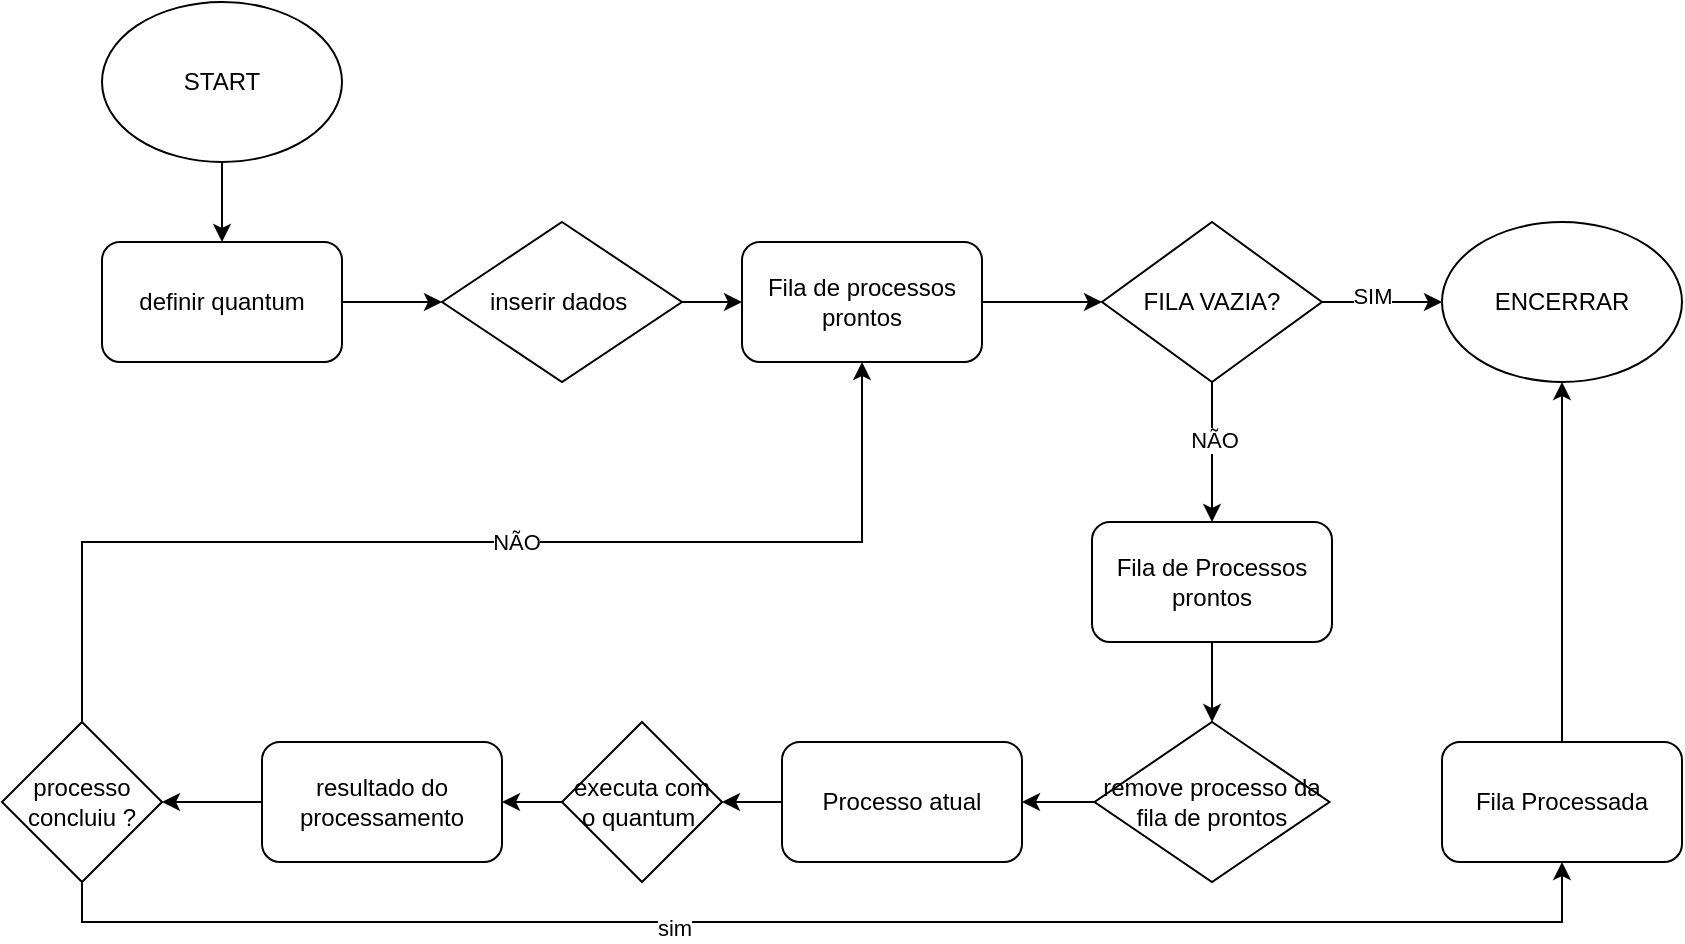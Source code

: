 <mxfile version="24.5.5" type="device">
  <diagram name="Page-1" id="CBuR2NEDtOzpSzhoBUt1">
    <mxGraphModel dx="1035" dy="-299" grid="1" gridSize="10" guides="1" tooltips="1" connect="1" arrows="1" fold="1" page="0" pageScale="1" pageWidth="850" pageHeight="1100" math="0" shadow="0">
      <root>
        <mxCell id="0" />
        <mxCell id="1" parent="0" />
        <mxCell id="8mKQV_wl9Qt5RqTSCXE4-2" style="edgeStyle=orthogonalEdgeStyle;rounded=0;orthogonalLoop=1;jettySize=auto;html=1;exitX=0.5;exitY=1;exitDx=0;exitDy=0;" edge="1" parent="1" source="8mKQV_wl9Qt5RqTSCXE4-1" target="8mKQV_wl9Qt5RqTSCXE4-3">
          <mxGeometry relative="1" as="geometry">
            <mxPoint x="300" y="950" as="targetPoint" />
          </mxGeometry>
        </mxCell>
        <mxCell id="8mKQV_wl9Qt5RqTSCXE4-1" value="START" style="ellipse;whiteSpace=wrap;html=1;" vertex="1" parent="1">
          <mxGeometry x="240" y="800" width="120" height="80" as="geometry" />
        </mxCell>
        <mxCell id="8mKQV_wl9Qt5RqTSCXE4-4" style="edgeStyle=orthogonalEdgeStyle;rounded=0;orthogonalLoop=1;jettySize=auto;html=1;" edge="1" parent="1" source="8mKQV_wl9Qt5RqTSCXE4-3" target="8mKQV_wl9Qt5RqTSCXE4-6">
          <mxGeometry relative="1" as="geometry">
            <mxPoint x="440" y="950" as="targetPoint" />
          </mxGeometry>
        </mxCell>
        <mxCell id="8mKQV_wl9Qt5RqTSCXE4-3" value="definir quantum" style="rounded=1;whiteSpace=wrap;html=1;" vertex="1" parent="1">
          <mxGeometry x="240" y="920" width="120" height="60" as="geometry" />
        </mxCell>
        <mxCell id="8mKQV_wl9Qt5RqTSCXE4-7" style="edgeStyle=orthogonalEdgeStyle;rounded=0;orthogonalLoop=1;jettySize=auto;html=1;exitX=1;exitY=0.5;exitDx=0;exitDy=0;" edge="1" parent="1" source="8mKQV_wl9Qt5RqTSCXE4-6" target="8mKQV_wl9Qt5RqTSCXE4-8">
          <mxGeometry relative="1" as="geometry">
            <mxPoint x="620" y="950" as="targetPoint" />
          </mxGeometry>
        </mxCell>
        <mxCell id="8mKQV_wl9Qt5RqTSCXE4-6" value="inserir dados&amp;nbsp;" style="rhombus;whiteSpace=wrap;html=1;" vertex="1" parent="1">
          <mxGeometry x="410" y="910" width="120" height="80" as="geometry" />
        </mxCell>
        <mxCell id="8mKQV_wl9Qt5RqTSCXE4-9" style="edgeStyle=orthogonalEdgeStyle;rounded=0;orthogonalLoop=1;jettySize=auto;html=1;exitX=1;exitY=0.5;exitDx=0;exitDy=0;" edge="1" parent="1" source="8mKQV_wl9Qt5RqTSCXE4-8" target="8mKQV_wl9Qt5RqTSCXE4-10">
          <mxGeometry relative="1" as="geometry">
            <mxPoint x="750" y="950" as="targetPoint" />
          </mxGeometry>
        </mxCell>
        <mxCell id="8mKQV_wl9Qt5RqTSCXE4-8" value="Fila de processos prontos" style="rounded=1;whiteSpace=wrap;html=1;" vertex="1" parent="1">
          <mxGeometry x="560" y="920" width="120" height="60" as="geometry" />
        </mxCell>
        <mxCell id="8mKQV_wl9Qt5RqTSCXE4-11" style="edgeStyle=orthogonalEdgeStyle;rounded=0;orthogonalLoop=1;jettySize=auto;html=1;exitX=1;exitY=0.5;exitDx=0;exitDy=0;" edge="1" parent="1" source="8mKQV_wl9Qt5RqTSCXE4-10" target="8mKQV_wl9Qt5RqTSCXE4-12">
          <mxGeometry relative="1" as="geometry">
            <mxPoint x="890" y="950" as="targetPoint" />
          </mxGeometry>
        </mxCell>
        <mxCell id="8mKQV_wl9Qt5RqTSCXE4-13" value="SIM" style="edgeLabel;html=1;align=center;verticalAlign=middle;resizable=0;points=[];" vertex="1" connectable="0" parent="8mKQV_wl9Qt5RqTSCXE4-11">
          <mxGeometry x="-0.16" y="3" relative="1" as="geometry">
            <mxPoint as="offset" />
          </mxGeometry>
        </mxCell>
        <mxCell id="8mKQV_wl9Qt5RqTSCXE4-14" style="edgeStyle=orthogonalEdgeStyle;rounded=0;orthogonalLoop=1;jettySize=auto;html=1;exitX=0.5;exitY=1;exitDx=0;exitDy=0;" edge="1" parent="1" source="8mKQV_wl9Qt5RqTSCXE4-10" target="8mKQV_wl9Qt5RqTSCXE4-16">
          <mxGeometry relative="1" as="geometry">
            <mxPoint x="795" y="1050" as="targetPoint" />
          </mxGeometry>
        </mxCell>
        <mxCell id="8mKQV_wl9Qt5RqTSCXE4-15" value="NÃO" style="edgeLabel;html=1;align=center;verticalAlign=middle;resizable=0;points=[];" vertex="1" connectable="0" parent="8mKQV_wl9Qt5RqTSCXE4-14">
          <mxGeometry x="-0.174" y="1" relative="1" as="geometry">
            <mxPoint as="offset" />
          </mxGeometry>
        </mxCell>
        <mxCell id="8mKQV_wl9Qt5RqTSCXE4-10" value="FILA VAZIA?" style="rhombus;whiteSpace=wrap;html=1;" vertex="1" parent="1">
          <mxGeometry x="740" y="910" width="110" height="80" as="geometry" />
        </mxCell>
        <mxCell id="8mKQV_wl9Qt5RqTSCXE4-12" value="ENCERRAR" style="ellipse;whiteSpace=wrap;html=1;" vertex="1" parent="1">
          <mxGeometry x="910" y="910" width="120" height="80" as="geometry" />
        </mxCell>
        <mxCell id="8mKQV_wl9Qt5RqTSCXE4-17" style="edgeStyle=orthogonalEdgeStyle;rounded=0;orthogonalLoop=1;jettySize=auto;html=1;exitX=0.5;exitY=1;exitDx=0;exitDy=0;" edge="1" parent="1" source="8mKQV_wl9Qt5RqTSCXE4-16" target="8mKQV_wl9Qt5RqTSCXE4-18">
          <mxGeometry relative="1" as="geometry">
            <mxPoint x="795" y="1160" as="targetPoint" />
          </mxGeometry>
        </mxCell>
        <mxCell id="8mKQV_wl9Qt5RqTSCXE4-16" value="Fila de Processos prontos" style="rounded=1;whiteSpace=wrap;html=1;" vertex="1" parent="1">
          <mxGeometry x="735" y="1060" width="120" height="60" as="geometry" />
        </mxCell>
        <mxCell id="8mKQV_wl9Qt5RqTSCXE4-19" style="edgeStyle=orthogonalEdgeStyle;rounded=0;orthogonalLoop=1;jettySize=auto;html=1;exitX=0;exitY=0.5;exitDx=0;exitDy=0;" edge="1" parent="1" source="8mKQV_wl9Qt5RqTSCXE4-18" target="8mKQV_wl9Qt5RqTSCXE4-20">
          <mxGeometry relative="1" as="geometry">
            <mxPoint x="640" y="1200" as="targetPoint" />
          </mxGeometry>
        </mxCell>
        <mxCell id="8mKQV_wl9Qt5RqTSCXE4-18" value="remove processo da fila de prontos" style="rhombus;whiteSpace=wrap;html=1;" vertex="1" parent="1">
          <mxGeometry x="736.25" y="1160" width="117.5" height="80" as="geometry" />
        </mxCell>
        <mxCell id="8mKQV_wl9Qt5RqTSCXE4-21" style="edgeStyle=orthogonalEdgeStyle;rounded=0;orthogonalLoop=1;jettySize=auto;html=1;" edge="1" parent="1" source="8mKQV_wl9Qt5RqTSCXE4-20" target="8mKQV_wl9Qt5RqTSCXE4-22">
          <mxGeometry relative="1" as="geometry">
            <mxPoint x="510" y="1200" as="targetPoint" />
          </mxGeometry>
        </mxCell>
        <mxCell id="8mKQV_wl9Qt5RqTSCXE4-20" value="Processo atual" style="rounded=1;whiteSpace=wrap;html=1;" vertex="1" parent="1">
          <mxGeometry x="580" y="1170" width="120" height="60" as="geometry" />
        </mxCell>
        <mxCell id="8mKQV_wl9Qt5RqTSCXE4-24" value="" style="edgeStyle=orthogonalEdgeStyle;rounded=0;orthogonalLoop=1;jettySize=auto;html=1;" edge="1" parent="1" source="8mKQV_wl9Qt5RqTSCXE4-22" target="8mKQV_wl9Qt5RqTSCXE4-23">
          <mxGeometry relative="1" as="geometry" />
        </mxCell>
        <mxCell id="8mKQV_wl9Qt5RqTSCXE4-22" value="executa com o quantum&amp;nbsp;" style="rhombus;whiteSpace=wrap;html=1;" vertex="1" parent="1">
          <mxGeometry x="470" y="1160" width="80" height="80" as="geometry" />
        </mxCell>
        <mxCell id="8mKQV_wl9Qt5RqTSCXE4-28" style="edgeStyle=orthogonalEdgeStyle;rounded=0;orthogonalLoop=1;jettySize=auto;html=1;exitX=0;exitY=0.5;exitDx=0;exitDy=0;" edge="1" parent="1" source="8mKQV_wl9Qt5RqTSCXE4-23" target="8mKQV_wl9Qt5RqTSCXE4-29">
          <mxGeometry relative="1" as="geometry">
            <mxPoint x="280" y="1200" as="targetPoint" />
          </mxGeometry>
        </mxCell>
        <mxCell id="8mKQV_wl9Qt5RqTSCXE4-23" value="resultado do processamento" style="rounded=1;whiteSpace=wrap;html=1;" vertex="1" parent="1">
          <mxGeometry x="320" y="1170" width="120" height="60" as="geometry" />
        </mxCell>
        <mxCell id="8mKQV_wl9Qt5RqTSCXE4-30" style="edgeStyle=orthogonalEdgeStyle;rounded=0;orthogonalLoop=1;jettySize=auto;html=1;exitX=0.5;exitY=1;exitDx=0;exitDy=0;entryX=0.5;entryY=1;entryDx=0;entryDy=0;" edge="1" parent="1" source="8mKQV_wl9Qt5RqTSCXE4-29" target="8mKQV_wl9Qt5RqTSCXE4-31">
          <mxGeometry relative="1" as="geometry">
            <mxPoint x="940" y="1240" as="targetPoint" />
          </mxGeometry>
        </mxCell>
        <mxCell id="8mKQV_wl9Qt5RqTSCXE4-32" value="sim" style="edgeLabel;html=1;align=center;verticalAlign=middle;resizable=0;points=[];" vertex="1" connectable="0" parent="8mKQV_wl9Qt5RqTSCXE4-30">
          <mxGeometry x="-0.2" y="-3" relative="1" as="geometry">
            <mxPoint as="offset" />
          </mxGeometry>
        </mxCell>
        <mxCell id="8mKQV_wl9Qt5RqTSCXE4-33" style="edgeStyle=orthogonalEdgeStyle;rounded=0;orthogonalLoop=1;jettySize=auto;html=1;exitX=0.5;exitY=0;exitDx=0;exitDy=0;entryX=0.5;entryY=1;entryDx=0;entryDy=0;" edge="1" parent="1" source="8mKQV_wl9Qt5RqTSCXE4-29" target="8mKQV_wl9Qt5RqTSCXE4-8">
          <mxGeometry relative="1" as="geometry" />
        </mxCell>
        <mxCell id="8mKQV_wl9Qt5RqTSCXE4-34" value="NÃO" style="edgeLabel;html=1;align=center;verticalAlign=middle;resizable=0;points=[];" vertex="1" connectable="0" parent="8mKQV_wl9Qt5RqTSCXE4-33">
          <mxGeometry x="0.077" relative="1" as="geometry">
            <mxPoint as="offset" />
          </mxGeometry>
        </mxCell>
        <mxCell id="8mKQV_wl9Qt5RqTSCXE4-29" value="processo concluiu ?" style="rhombus;whiteSpace=wrap;html=1;" vertex="1" parent="1">
          <mxGeometry x="190" y="1160" width="80" height="80" as="geometry" />
        </mxCell>
        <mxCell id="8mKQV_wl9Qt5RqTSCXE4-35" style="edgeStyle=orthogonalEdgeStyle;rounded=0;orthogonalLoop=1;jettySize=auto;html=1;exitX=0.5;exitY=0;exitDx=0;exitDy=0;entryX=0.5;entryY=1;entryDx=0;entryDy=0;" edge="1" parent="1" source="8mKQV_wl9Qt5RqTSCXE4-31" target="8mKQV_wl9Qt5RqTSCXE4-12">
          <mxGeometry relative="1" as="geometry" />
        </mxCell>
        <mxCell id="8mKQV_wl9Qt5RqTSCXE4-31" value="Fila Processada" style="rounded=1;whiteSpace=wrap;html=1;" vertex="1" parent="1">
          <mxGeometry x="910" y="1170" width="120" height="60" as="geometry" />
        </mxCell>
      </root>
    </mxGraphModel>
  </diagram>
</mxfile>
